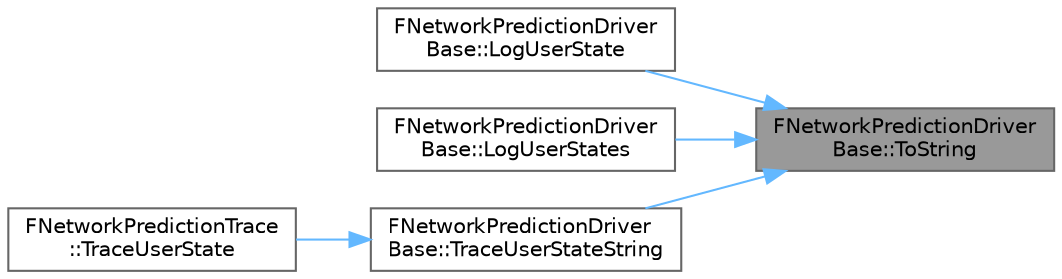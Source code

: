 digraph "FNetworkPredictionDriverBase::ToString"
{
 // INTERACTIVE_SVG=YES
 // LATEX_PDF_SIZE
  bgcolor="transparent";
  edge [fontname=Helvetica,fontsize=10,labelfontname=Helvetica,labelfontsize=10];
  node [fontname=Helvetica,fontsize=10,shape=box,height=0.2,width=0.4];
  rankdir="RL";
  Node1 [id="Node000001",label="FNetworkPredictionDriver\lBase::ToString",height=0.2,width=0.4,color="gray40", fillcolor="grey60", style="filled", fontcolor="black",tooltip=" "];
  Node1 -> Node2 [id="edge1_Node000001_Node000002",dir="back",color="steelblue1",style="solid",tooltip=" "];
  Node2 [id="Node000002",label="FNetworkPredictionDriver\lBase::LogUserState",height=0.2,width=0.4,color="grey40", fillcolor="white", style="filled",URL="$d9/d6a/structFNetworkPredictionDriverBase.html#a5b864b9cc5657e97d162c86810ff0224",tooltip=" "];
  Node1 -> Node3 [id="edge2_Node000001_Node000003",dir="back",color="steelblue1",style="solid",tooltip=" "];
  Node3 [id="Node000003",label="FNetworkPredictionDriver\lBase::LogUserStates",height=0.2,width=0.4,color="grey40", fillcolor="white", style="filled",URL="$d9/d6a/structFNetworkPredictionDriverBase.html#a0da210601f2eb40a5102a2dbca1c5c3c",tooltip=" "];
  Node1 -> Node4 [id="edge3_Node000001_Node000004",dir="back",color="steelblue1",style="solid",tooltip=" "];
  Node4 [id="Node000004",label="FNetworkPredictionDriver\lBase::TraceUserStateString",height=0.2,width=0.4,color="grey40", fillcolor="white", style="filled",URL="$d9/d6a/structFNetworkPredictionDriverBase.html#af29748f284319207da69f6dc38c6a13b",tooltip=" "];
  Node4 -> Node5 [id="edge4_Node000004_Node000005",dir="back",color="steelblue1",style="solid",tooltip=" "];
  Node5 [id="Node000005",label="FNetworkPredictionTrace\l::TraceUserState",height=0.2,width=0.4,color="grey40", fillcolor="white", style="filled",URL="$dd/dad/classFNetworkPredictionTrace.html#a680970689ccd3a98b5a4039e5e86d8e4",tooltip=" "];
}
